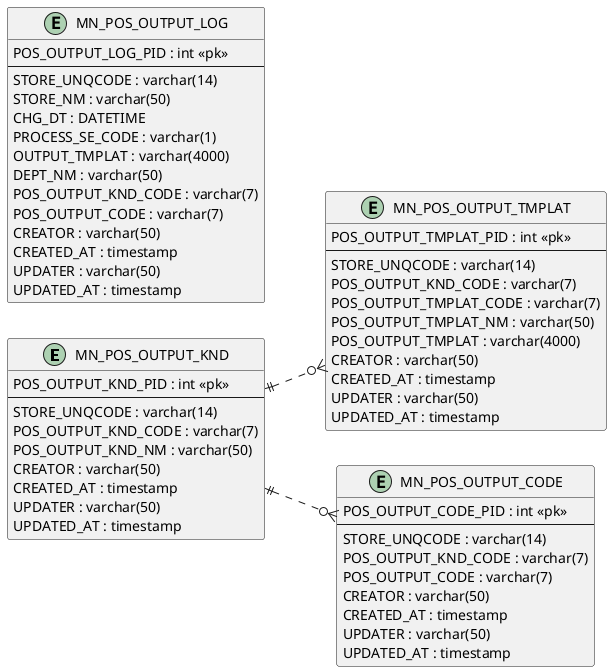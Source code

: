@startuml

left to right direction

entity "MN_POS_OUTPUT_KND" as mnPosOutputKnd {
  POS_OUTPUT_KND_PID : int <<pk>>
  --
  STORE_UNQCODE : varchar(14)
  POS_OUTPUT_KND_CODE : varchar(7)
  POS_OUTPUT_KND_NM : varchar(50)
  CREATOR : varchar(50)
  CREATED_AT : timestamp
  UPDATER : varchar(50)
  UPDATED_AT : timestamp
}

entity "MN_POS_OUTPUT_TMPLAT" as mnPosOutputTmplat {
  POS_OUTPUT_TMPLAT_PID : int <<pk>>
  --
  STORE_UNQCODE : varchar(14)
  POS_OUTPUT_KND_CODE : varchar(7)
  POS_OUTPUT_TMPLAT_CODE : varchar(7)
  POS_OUTPUT_TMPLAT_NM : varchar(50)
  POS_OUTPUT_TMPLAT : varchar(4000)
  CREATOR : varchar(50)
  CREATED_AT : timestamp
  UPDATER : varchar(50)
  UPDATED_AT : timestamp
}

entity "MN_POS_OUTPUT_CODE" as mnPosOutputCode {
  POS_OUTPUT_CODE_PID : int <<pk>>
  --
  STORE_UNQCODE : varchar(14)
  POS_OUTPUT_KND_CODE : varchar(7)
  POS_OUTPUT_CODE : varchar(7)
  CREATOR : varchar(50)
  CREATED_AT : timestamp
  UPDATER : varchar(50)
  UPDATED_AT : timestamp
}

entity "MN_POS_OUTPUT_LOG" as mnPosOutputLog {
  POS_OUTPUT_LOG_PID : int <<pk>>
  --
  STORE_UNQCODE : varchar(14)
  STORE_NM : varchar(50)
  CHG_DT : DATETIME
  PROCESS_SE_CODE : varchar(1)
  OUTPUT_TMPLAT : varchar(4000)
  DEPT_NM : varchar(50)
  POS_OUTPUT_KND_CODE : varchar(7)
  POS_OUTPUT_CODE : varchar(7)
  CREATOR : varchar(50)
  CREATED_AT : timestamp
  UPDATER : varchar(50)
  UPDATED_AT : timestamp
}

mnPosOutputKnd ||..o{ mnPosOutputTmplat
mnPosOutputKnd ||..o{ mnPosOutputCode

@enduml